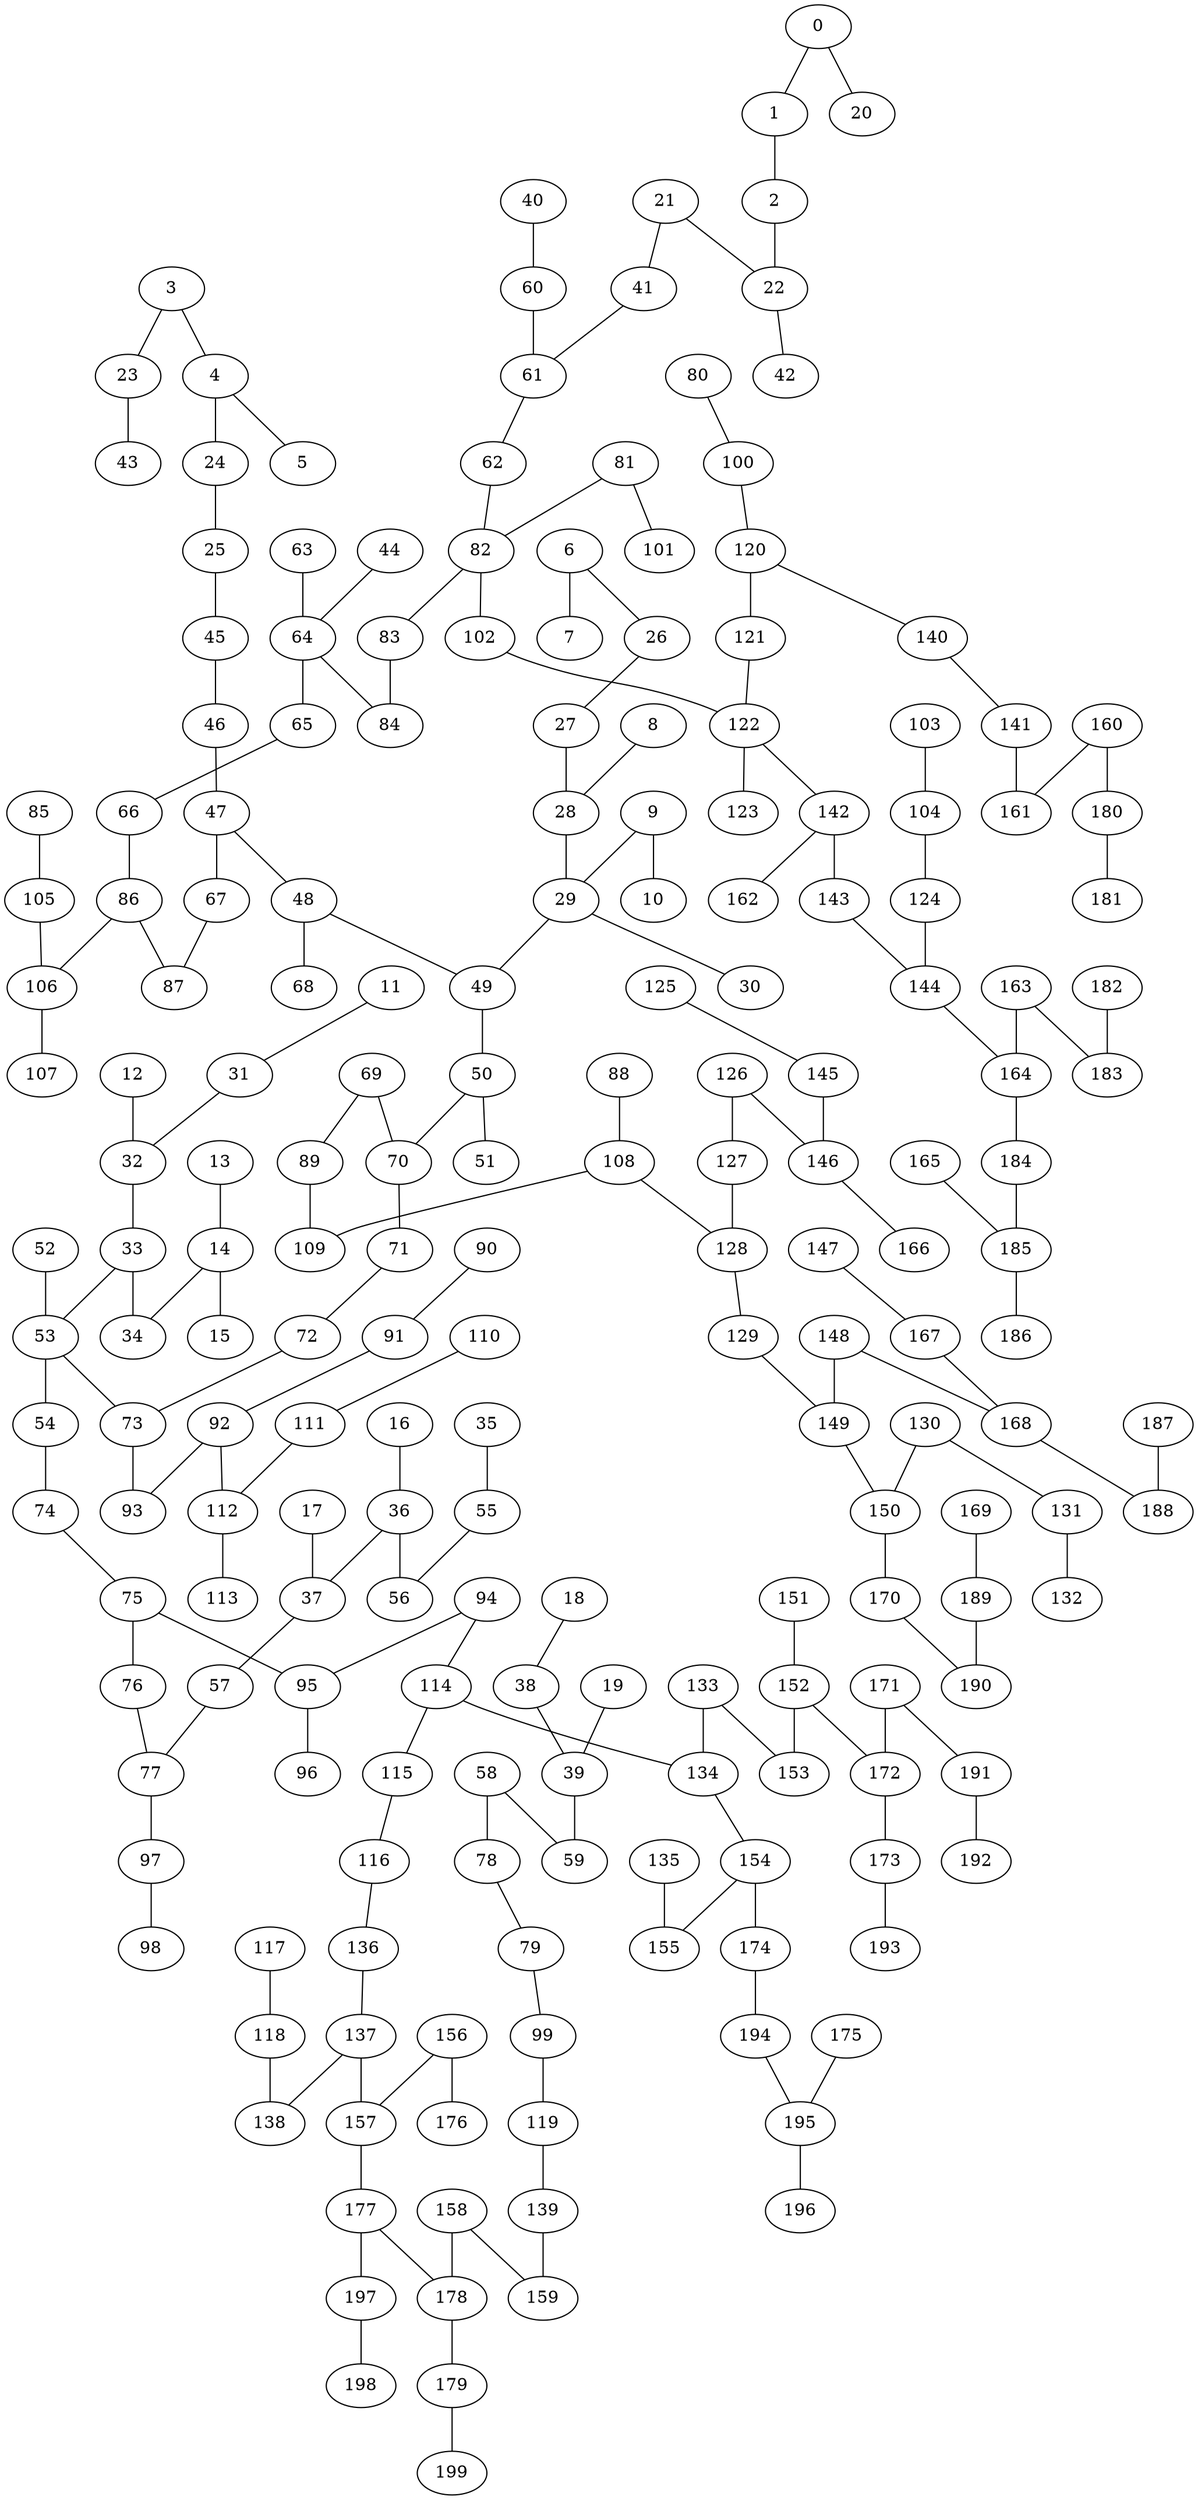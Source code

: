 graph grafoMalla_20_10_KruskalD  {
44;
64;
73;
93;
160;
180;
3;
23;
49;
50;
70;
71;
129;
149;
85;
105;
114;
115;
147;
167;
177;
197;
29;
30;
137;
138;
168;
188;
47;
67;
58;
59;
102;
122;
108;
109;
182;
183;
106;
107;
171;
191;
86;
87;
100;
120;
156;
176;
18;
38;
48;
77;
97;
157;
146;
166;
14;
15;
125;
145;
12;
32;
21;
41;
25;
45;
40;
60;
65;
66;
92;
104;
124;
154;
155;
158;
178;
6;
26;
33;
34;
37;
57;
150;
170;
163;
164;
181;
72;
118;
135;
143;
144;
194;
195;
27;
28;
75;
76;
89;
94;
95;
128;
189;
190;
4;
24;
112;
133;
134;
39;
91;
0;
20;
46;
88;
5;
84;
116;
196;
16;
36;
98;
78;
63;
148;
159;
69;
173;
193;
81;
101;
174;
82;
83;
19;
53;
61;
126;
127;
43;
9;
10;
62;
79;
2;
22;
68;
103;
111;
142;
119;
139;
151;
152;
198;
11;
31;
51;
136;
56;
123;
172;
161;
99;
141;
80;
7;
90;
8;
110;
153;
54;
42;
74;
117;
130;
165;
185;
55;
131;
132;
184;
17;
140;
179;
1;
186;
113;
162;
199;
52;
121;
169;
96;
192;
175;
13;
187;
35;
44 -- 64;
73 -- 93;
160 -- 180;
3 -- 23;
49 -- 50;
70 -- 71;
129 -- 149;
85 -- 105;
114 -- 115;
147 -- 167;
177 -- 197;
29 -- 30;
137 -- 138;
168 -- 188;
47 -- 67;
58 -- 59;
102 -- 122;
108 -- 109;
182 -- 183;
106 -- 107;
171 -- 191;
86 -- 87;
100 -- 120;
156 -- 176;
18 -- 38;
48 -- 49;
77 -- 97;
137 -- 157;
146 -- 166;
14 -- 15;
50 -- 70;
125 -- 145;
167 -- 168;
12 -- 32;
21 -- 41;
25 -- 45;
40 -- 60;
65 -- 66;
86 -- 106;
92 -- 93;
104 -- 124;
29 -- 49;
154 -- 155;
158 -- 178;
6 -- 26;
33 -- 34;
37 -- 57;
150 -- 170;
163 -- 164;
180 -- 181;
72 -- 73;
118 -- 138;
135 -- 155;
143 -- 144;
194 -- 195;
27 -- 28;
75 -- 76;
89 -- 109;
94 -- 95;
108 -- 128;
156 -- 157;
163 -- 183;
189 -- 190;
4 -- 24;
26 -- 27;
92 -- 112;
128 -- 129;
133 -- 134;
39 -- 59;
91 -- 92;
157 -- 177;
0 -- 20;
46 -- 47;
57 -- 77;
88 -- 108;
4 -- 5;
64 -- 84;
115 -- 116;
177 -- 178;
195 -- 196;
16 -- 36;
28 -- 29;
67 -- 87;
97 -- 98;
58 -- 78;
63 -- 64;
148 -- 168;
158 -- 159;
45 -- 46;
66 -- 86;
69 -- 89;
105 -- 106;
173 -- 193;
81 -- 101;
154 -- 174;
32 -- 33;
82 -- 83;
19 -- 39;
24 -- 25;
53 -- 73;
33 -- 53;
41 -- 61;
83 -- 84;
126 -- 127;
23 -- 43;
94 -- 114;
9 -- 10;
9 -- 29;
124 -- 144;
62 -- 82;
78 -- 79;
170 -- 190;
2 -- 22;
48 -- 68;
69 -- 70;
103 -- 104;
111 -- 112;
122 -- 142;
148 -- 149;
114 -- 134;
119 -- 139;
76 -- 77;
149 -- 150;
151 -- 152;
197 -- 198;
11 -- 31;
50 -- 51;
81 -- 82;
136 -- 137;
36 -- 56;
122 -- 123;
152 -- 172;
160 -- 161;
47 -- 48;
71 -- 72;
99 -- 119;
60 -- 61;
144 -- 164;
127 -- 128;
134 -- 154;
141 -- 161;
80 -- 100;
82 -- 102;
116 -- 136;
126 -- 146;
6 -- 7;
145 -- 146;
61 -- 62;
90 -- 91;
3 -- 4;
8 -- 28;
110 -- 111;
142 -- 143;
152 -- 153;
172 -- 173;
53 -- 54;
22 -- 42;
74 -- 75;
117 -- 118;
130 -- 150;
165 -- 185;
54 -- 74;
55 -- 56;
131 -- 132;
164 -- 184;
184 -- 185;
17 -- 37;
75 -- 95;
139 -- 159;
31 -- 32;
120 -- 140;
133 -- 153;
178 -- 179;
1 -- 2;
21 -- 22;
36 -- 37;
79 -- 99;
185 -- 186;
112 -- 113;
38 -- 39;
142 -- 162;
174 -- 194;
179 -- 199;
52 -- 53;
120 -- 121;
64 -- 65;
121 -- 122;
140 -- 141;
169 -- 189;
95 -- 96;
130 -- 131;
191 -- 192;
171 -- 172;
175 -- 195;
13 -- 14;
14 -- 34;
187 -- 188;
35 -- 55;
0 -- 1;
}